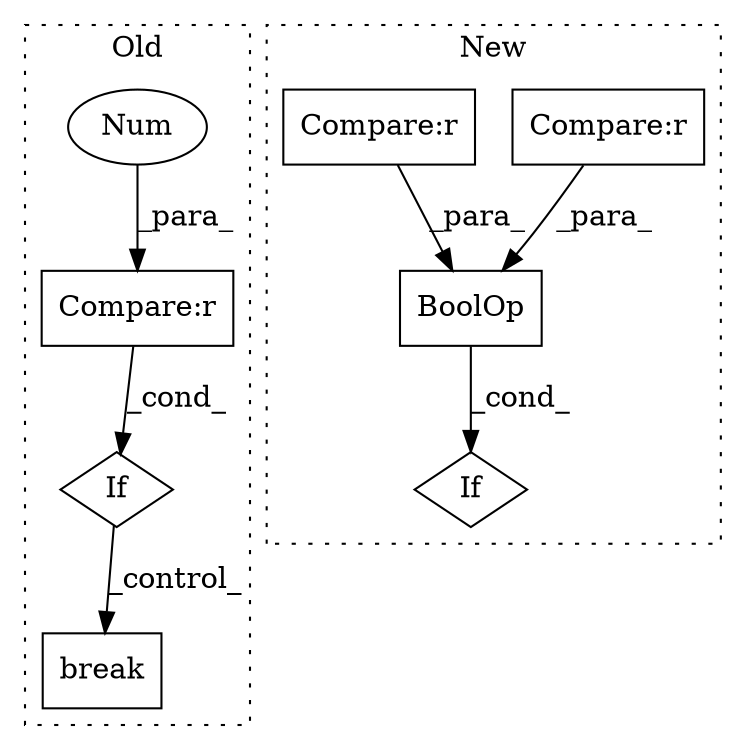 digraph G {
subgraph cluster0 {
1 [label="break" a="94" s="21971" l="5" shape="box"];
3 [label="If" a="96" s="21863" l="3" shape="diamond"];
6 [label="Compare:r" a="40" s="21866" l="23" shape="box"];
7 [label="Num" a="76" s="21888" l="1" shape="ellipse"];
label = "Old";
style="dotted";
}
subgraph cluster1 {
2 [label="BoolOp" a="72" s="21773" l="69" shape="box"];
4 [label="Compare:r" a="40" s="21805" l="37" shape="box"];
5 [label="If" a="96" s="21770" l="3" shape="diamond"];
8 [label="Compare:r" a="40" s="21773" l="27" shape="box"];
label = "New";
style="dotted";
}
2 -> 5 [label="_cond_"];
3 -> 1 [label="_control_"];
4 -> 2 [label="_para_"];
6 -> 3 [label="_cond_"];
7 -> 6 [label="_para_"];
8 -> 2 [label="_para_"];
}